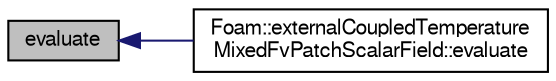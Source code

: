 digraph "evaluate"
{
  bgcolor="transparent";
  edge [fontname="FreeSans",fontsize="10",labelfontname="FreeSans",labelfontsize="10"];
  node [fontname="FreeSans",fontsize="10",shape=record];
  rankdir="LR";
  Node1 [label="evaluate",height=0.2,width=0.4,color="black", fillcolor="grey75", style="filled" fontcolor="black"];
  Node1 -> Node2 [dir="back",color="midnightblue",fontsize="10",style="solid",fontname="FreeSans"];
  Node2 [label="Foam::externalCoupledTemperature\lMixedFvPatchScalarField::evaluate",height=0.2,width=0.4,color="black",URL="$a00685.html#a3b59c070ab0408e3bbb21927540159f4",tooltip="Evaluate the patch field. "];
}
